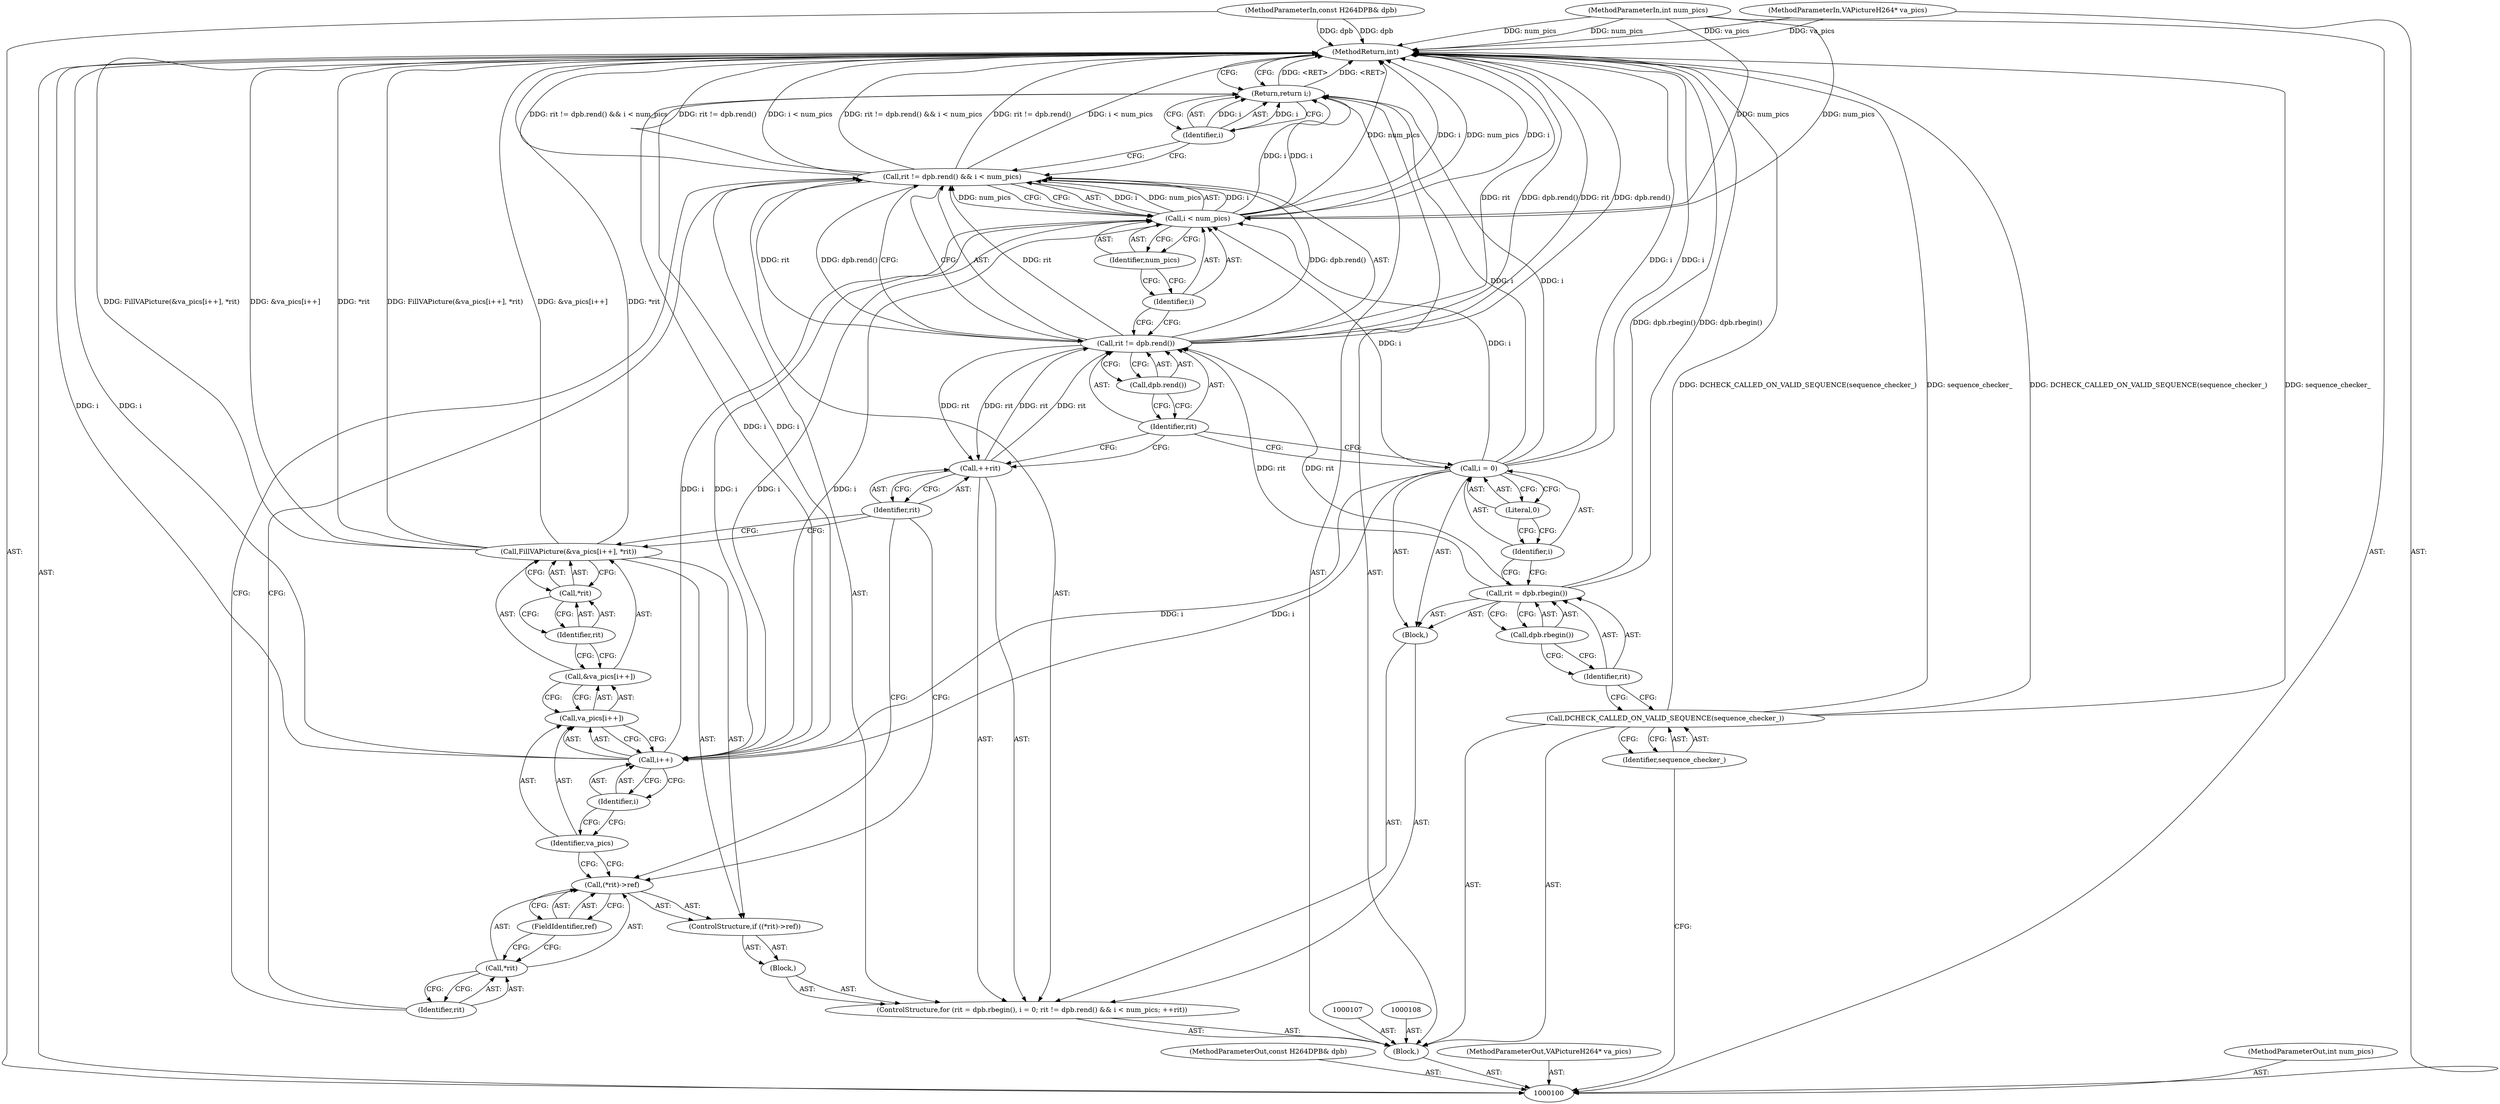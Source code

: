 digraph "0_Chrome_70340ce072cee8a0bdcddb5f312d32567b2269f6_4" {
"1000142" [label="(MethodReturn,int)"];
"1000130" [label="(Identifier,rit)"];
"1000131" [label="(FieldIdentifier,ref)"];
"1000127" [label="(ControlStructure,if ((*rit)->ref))"];
"1000128" [label="(Call,(*rit)->ref)"];
"1000129" [label="(Call,*rit)"];
"1000133" [label="(Call,&va_pics[i++])"];
"1000134" [label="(Call,va_pics[i++])"];
"1000135" [label="(Identifier,va_pics)"];
"1000136" [label="(Call,i++)"];
"1000137" [label="(Identifier,i)"];
"1000138" [label="(Call,*rit)"];
"1000139" [label="(Identifier,rit)"];
"1000132" [label="(Call,FillVAPicture(&va_pics[i++], *rit))"];
"1000140" [label="(Return,return i;)"];
"1000141" [label="(Identifier,i)"];
"1000101" [label="(MethodParameterIn,const H264DPB& dpb)"];
"1000211" [label="(MethodParameterOut,const H264DPB& dpb)"];
"1000102" [label="(MethodParameterIn,VAPictureH264* va_pics)"];
"1000212" [label="(MethodParameterOut,VAPictureH264* va_pics)"];
"1000104" [label="(Block,)"];
"1000103" [label="(MethodParameterIn,int num_pics)"];
"1000213" [label="(MethodParameterOut,int num_pics)"];
"1000105" [label="(Call,DCHECK_CALLED_ON_VALID_SEQUENCE(sequence_checker_))"];
"1000106" [label="(Identifier,sequence_checker_)"];
"1000113" [label="(Call,dpb.rbegin())"];
"1000109" [label="(ControlStructure,for (rit = dpb.rbegin(), i = 0; rit != dpb.rend() && i < num_pics; ++rit))"];
"1000114" [label="(Call,i = 0)"];
"1000115" [label="(Identifier,i)"];
"1000116" [label="(Literal,0)"];
"1000117" [label="(Call,rit != dpb.rend() && i < num_pics)"];
"1000118" [label="(Call,rit != dpb.rend())"];
"1000119" [label="(Identifier,rit)"];
"1000120" [label="(Call,dpb.rend())"];
"1000121" [label="(Call,i < num_pics)"];
"1000122" [label="(Identifier,i)"];
"1000123" [label="(Identifier,num_pics)"];
"1000124" [label="(Call,++rit)"];
"1000110" [label="(Block,)"];
"1000111" [label="(Call,rit = dpb.rbegin())"];
"1000112" [label="(Identifier,rit)"];
"1000125" [label="(Identifier,rit)"];
"1000126" [label="(Block,)"];
"1000142" -> "1000100"  [label="AST: "];
"1000142" -> "1000140"  [label="CFG: "];
"1000117" -> "1000142"  [label="DDG: rit != dpb.rend() && i < num_pics"];
"1000117" -> "1000142"  [label="DDG: rit != dpb.rend()"];
"1000117" -> "1000142"  [label="DDG: i < num_pics"];
"1000105" -> "1000142"  [label="DDG: DCHECK_CALLED_ON_VALID_SEQUENCE(sequence_checker_)"];
"1000105" -> "1000142"  [label="DDG: sequence_checker_"];
"1000103" -> "1000142"  [label="DDG: num_pics"];
"1000132" -> "1000142"  [label="DDG: *rit"];
"1000132" -> "1000142"  [label="DDG: FillVAPicture(&va_pics[i++], *rit)"];
"1000132" -> "1000142"  [label="DDG: &va_pics[i++]"];
"1000118" -> "1000142"  [label="DDG: rit"];
"1000118" -> "1000142"  [label="DDG: dpb.rend()"];
"1000121" -> "1000142"  [label="DDG: num_pics"];
"1000121" -> "1000142"  [label="DDG: i"];
"1000114" -> "1000142"  [label="DDG: i"];
"1000102" -> "1000142"  [label="DDG: va_pics"];
"1000111" -> "1000142"  [label="DDG: dpb.rbegin()"];
"1000101" -> "1000142"  [label="DDG: dpb"];
"1000136" -> "1000142"  [label="DDG: i"];
"1000140" -> "1000142"  [label="DDG: <RET>"];
"1000130" -> "1000129"  [label="AST: "];
"1000130" -> "1000117"  [label="CFG: "];
"1000129" -> "1000130"  [label="CFG: "];
"1000131" -> "1000128"  [label="AST: "];
"1000131" -> "1000129"  [label="CFG: "];
"1000128" -> "1000131"  [label="CFG: "];
"1000127" -> "1000126"  [label="AST: "];
"1000128" -> "1000127"  [label="AST: "];
"1000132" -> "1000127"  [label="AST: "];
"1000128" -> "1000127"  [label="AST: "];
"1000128" -> "1000131"  [label="CFG: "];
"1000129" -> "1000128"  [label="AST: "];
"1000131" -> "1000128"  [label="AST: "];
"1000135" -> "1000128"  [label="CFG: "];
"1000125" -> "1000128"  [label="CFG: "];
"1000129" -> "1000128"  [label="AST: "];
"1000129" -> "1000130"  [label="CFG: "];
"1000130" -> "1000129"  [label="AST: "];
"1000131" -> "1000129"  [label="CFG: "];
"1000133" -> "1000132"  [label="AST: "];
"1000133" -> "1000134"  [label="CFG: "];
"1000134" -> "1000133"  [label="AST: "];
"1000139" -> "1000133"  [label="CFG: "];
"1000134" -> "1000133"  [label="AST: "];
"1000134" -> "1000136"  [label="CFG: "];
"1000135" -> "1000134"  [label="AST: "];
"1000136" -> "1000134"  [label="AST: "];
"1000133" -> "1000134"  [label="CFG: "];
"1000135" -> "1000134"  [label="AST: "];
"1000135" -> "1000128"  [label="CFG: "];
"1000137" -> "1000135"  [label="CFG: "];
"1000136" -> "1000134"  [label="AST: "];
"1000136" -> "1000137"  [label="CFG: "];
"1000137" -> "1000136"  [label="AST: "];
"1000134" -> "1000136"  [label="CFG: "];
"1000136" -> "1000142"  [label="DDG: i"];
"1000136" -> "1000121"  [label="DDG: i"];
"1000114" -> "1000136"  [label="DDG: i"];
"1000121" -> "1000136"  [label="DDG: i"];
"1000136" -> "1000140"  [label="DDG: i"];
"1000137" -> "1000136"  [label="AST: "];
"1000137" -> "1000135"  [label="CFG: "];
"1000136" -> "1000137"  [label="CFG: "];
"1000138" -> "1000132"  [label="AST: "];
"1000138" -> "1000139"  [label="CFG: "];
"1000139" -> "1000138"  [label="AST: "];
"1000132" -> "1000138"  [label="CFG: "];
"1000139" -> "1000138"  [label="AST: "];
"1000139" -> "1000133"  [label="CFG: "];
"1000138" -> "1000139"  [label="CFG: "];
"1000132" -> "1000127"  [label="AST: "];
"1000132" -> "1000138"  [label="CFG: "];
"1000133" -> "1000132"  [label="AST: "];
"1000138" -> "1000132"  [label="AST: "];
"1000125" -> "1000132"  [label="CFG: "];
"1000132" -> "1000142"  [label="DDG: *rit"];
"1000132" -> "1000142"  [label="DDG: FillVAPicture(&va_pics[i++], *rit)"];
"1000132" -> "1000142"  [label="DDG: &va_pics[i++]"];
"1000140" -> "1000104"  [label="AST: "];
"1000140" -> "1000141"  [label="CFG: "];
"1000141" -> "1000140"  [label="AST: "];
"1000142" -> "1000140"  [label="CFG: "];
"1000140" -> "1000142"  [label="DDG: <RET>"];
"1000141" -> "1000140"  [label="DDG: i"];
"1000114" -> "1000140"  [label="DDG: i"];
"1000121" -> "1000140"  [label="DDG: i"];
"1000136" -> "1000140"  [label="DDG: i"];
"1000141" -> "1000140"  [label="AST: "];
"1000141" -> "1000117"  [label="CFG: "];
"1000140" -> "1000141"  [label="CFG: "];
"1000141" -> "1000140"  [label="DDG: i"];
"1000101" -> "1000100"  [label="AST: "];
"1000101" -> "1000142"  [label="DDG: dpb"];
"1000211" -> "1000100"  [label="AST: "];
"1000102" -> "1000100"  [label="AST: "];
"1000102" -> "1000142"  [label="DDG: va_pics"];
"1000212" -> "1000100"  [label="AST: "];
"1000104" -> "1000100"  [label="AST: "];
"1000105" -> "1000104"  [label="AST: "];
"1000107" -> "1000104"  [label="AST: "];
"1000108" -> "1000104"  [label="AST: "];
"1000109" -> "1000104"  [label="AST: "];
"1000140" -> "1000104"  [label="AST: "];
"1000103" -> "1000100"  [label="AST: "];
"1000103" -> "1000142"  [label="DDG: num_pics"];
"1000103" -> "1000121"  [label="DDG: num_pics"];
"1000213" -> "1000100"  [label="AST: "];
"1000105" -> "1000104"  [label="AST: "];
"1000105" -> "1000106"  [label="CFG: "];
"1000106" -> "1000105"  [label="AST: "];
"1000112" -> "1000105"  [label="CFG: "];
"1000105" -> "1000142"  [label="DDG: DCHECK_CALLED_ON_VALID_SEQUENCE(sequence_checker_)"];
"1000105" -> "1000142"  [label="DDG: sequence_checker_"];
"1000106" -> "1000105"  [label="AST: "];
"1000106" -> "1000100"  [label="CFG: "];
"1000105" -> "1000106"  [label="CFG: "];
"1000113" -> "1000111"  [label="AST: "];
"1000113" -> "1000112"  [label="CFG: "];
"1000111" -> "1000113"  [label="CFG: "];
"1000109" -> "1000104"  [label="AST: "];
"1000110" -> "1000109"  [label="AST: "];
"1000117" -> "1000109"  [label="AST: "];
"1000124" -> "1000109"  [label="AST: "];
"1000126" -> "1000109"  [label="AST: "];
"1000114" -> "1000110"  [label="AST: "];
"1000114" -> "1000116"  [label="CFG: "];
"1000115" -> "1000114"  [label="AST: "];
"1000116" -> "1000114"  [label="AST: "];
"1000119" -> "1000114"  [label="CFG: "];
"1000114" -> "1000142"  [label="DDG: i"];
"1000114" -> "1000121"  [label="DDG: i"];
"1000114" -> "1000136"  [label="DDG: i"];
"1000114" -> "1000140"  [label="DDG: i"];
"1000115" -> "1000114"  [label="AST: "];
"1000115" -> "1000111"  [label="CFG: "];
"1000116" -> "1000115"  [label="CFG: "];
"1000116" -> "1000114"  [label="AST: "];
"1000116" -> "1000115"  [label="CFG: "];
"1000114" -> "1000116"  [label="CFG: "];
"1000117" -> "1000109"  [label="AST: "];
"1000117" -> "1000118"  [label="CFG: "];
"1000117" -> "1000121"  [label="CFG: "];
"1000118" -> "1000117"  [label="AST: "];
"1000121" -> "1000117"  [label="AST: "];
"1000130" -> "1000117"  [label="CFG: "];
"1000141" -> "1000117"  [label="CFG: "];
"1000117" -> "1000142"  [label="DDG: rit != dpb.rend() && i < num_pics"];
"1000117" -> "1000142"  [label="DDG: rit != dpb.rend()"];
"1000117" -> "1000142"  [label="DDG: i < num_pics"];
"1000118" -> "1000117"  [label="DDG: rit"];
"1000118" -> "1000117"  [label="DDG: dpb.rend()"];
"1000121" -> "1000117"  [label="DDG: i"];
"1000121" -> "1000117"  [label="DDG: num_pics"];
"1000118" -> "1000117"  [label="AST: "];
"1000118" -> "1000120"  [label="CFG: "];
"1000119" -> "1000118"  [label="AST: "];
"1000120" -> "1000118"  [label="AST: "];
"1000122" -> "1000118"  [label="CFG: "];
"1000117" -> "1000118"  [label="CFG: "];
"1000118" -> "1000142"  [label="DDG: rit"];
"1000118" -> "1000142"  [label="DDG: dpb.rend()"];
"1000118" -> "1000117"  [label="DDG: rit"];
"1000118" -> "1000117"  [label="DDG: dpb.rend()"];
"1000124" -> "1000118"  [label="DDG: rit"];
"1000111" -> "1000118"  [label="DDG: rit"];
"1000118" -> "1000124"  [label="DDG: rit"];
"1000119" -> "1000118"  [label="AST: "];
"1000119" -> "1000114"  [label="CFG: "];
"1000119" -> "1000124"  [label="CFG: "];
"1000120" -> "1000119"  [label="CFG: "];
"1000120" -> "1000118"  [label="AST: "];
"1000120" -> "1000119"  [label="CFG: "];
"1000118" -> "1000120"  [label="CFG: "];
"1000121" -> "1000117"  [label="AST: "];
"1000121" -> "1000123"  [label="CFG: "];
"1000122" -> "1000121"  [label="AST: "];
"1000123" -> "1000121"  [label="AST: "];
"1000117" -> "1000121"  [label="CFG: "];
"1000121" -> "1000142"  [label="DDG: num_pics"];
"1000121" -> "1000142"  [label="DDG: i"];
"1000121" -> "1000117"  [label="DDG: i"];
"1000121" -> "1000117"  [label="DDG: num_pics"];
"1000114" -> "1000121"  [label="DDG: i"];
"1000136" -> "1000121"  [label="DDG: i"];
"1000103" -> "1000121"  [label="DDG: num_pics"];
"1000121" -> "1000136"  [label="DDG: i"];
"1000121" -> "1000140"  [label="DDG: i"];
"1000122" -> "1000121"  [label="AST: "];
"1000122" -> "1000118"  [label="CFG: "];
"1000123" -> "1000122"  [label="CFG: "];
"1000123" -> "1000121"  [label="AST: "];
"1000123" -> "1000122"  [label="CFG: "];
"1000121" -> "1000123"  [label="CFG: "];
"1000124" -> "1000109"  [label="AST: "];
"1000124" -> "1000125"  [label="CFG: "];
"1000125" -> "1000124"  [label="AST: "];
"1000119" -> "1000124"  [label="CFG: "];
"1000124" -> "1000118"  [label="DDG: rit"];
"1000118" -> "1000124"  [label="DDG: rit"];
"1000110" -> "1000109"  [label="AST: "];
"1000111" -> "1000110"  [label="AST: "];
"1000114" -> "1000110"  [label="AST: "];
"1000111" -> "1000110"  [label="AST: "];
"1000111" -> "1000113"  [label="CFG: "];
"1000112" -> "1000111"  [label="AST: "];
"1000113" -> "1000111"  [label="AST: "];
"1000115" -> "1000111"  [label="CFG: "];
"1000111" -> "1000142"  [label="DDG: dpb.rbegin()"];
"1000111" -> "1000118"  [label="DDG: rit"];
"1000112" -> "1000111"  [label="AST: "];
"1000112" -> "1000105"  [label="CFG: "];
"1000113" -> "1000112"  [label="CFG: "];
"1000125" -> "1000124"  [label="AST: "];
"1000125" -> "1000132"  [label="CFG: "];
"1000125" -> "1000128"  [label="CFG: "];
"1000124" -> "1000125"  [label="CFG: "];
"1000126" -> "1000109"  [label="AST: "];
"1000127" -> "1000126"  [label="AST: "];
}

